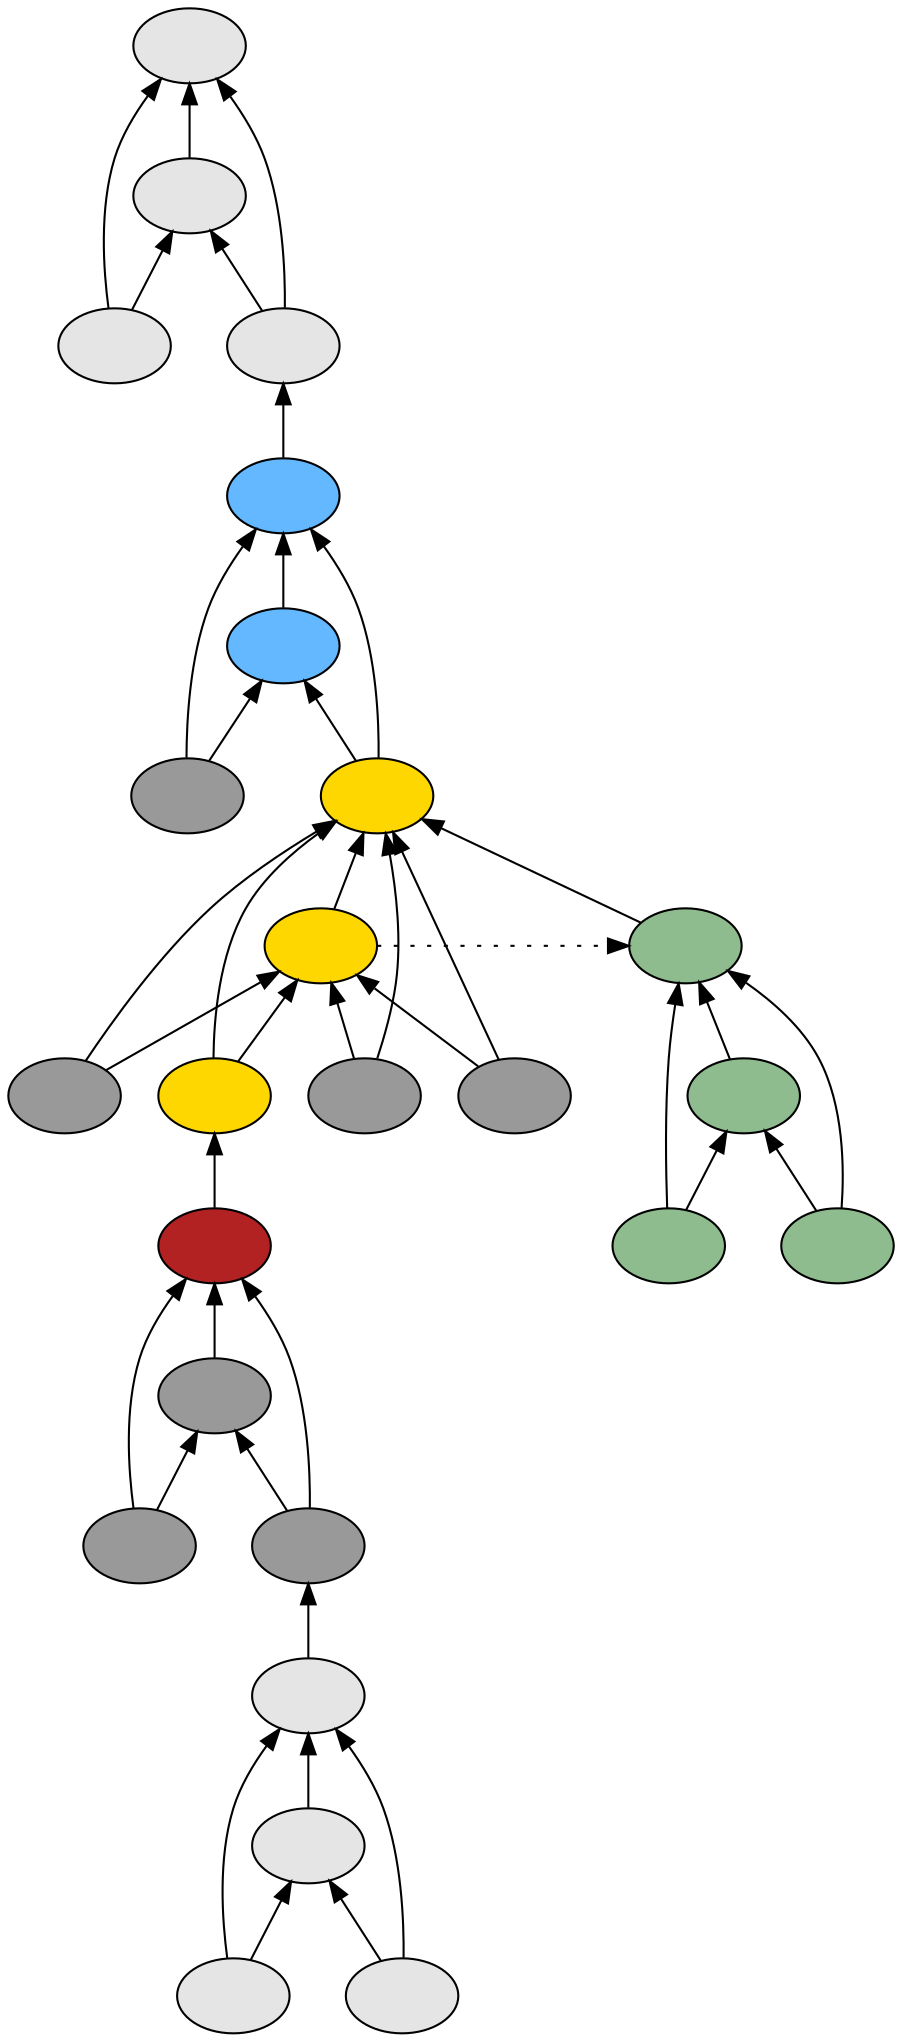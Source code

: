 digraph {
rankdir=BT
fontsize=24
subgraph clster1 {
subgraph clster2 {
"22140848"["fillcolor"="grey90" "fontsize"="24" "label"="" "shape"="ellipse" "style"="filled" ]
"26627328"["fillcolor"="grey90" "fontsize"="24" "label"="" "shape"="ellipse" "style"="filled" ]
"21285312"["fillcolor"="grey90" "fontsize"="24" "label"="" "shape"="ellipse" "style"="filled" ]
"17556832"["fillcolor"="grey90" "fontsize"="24" "label"="" "shape"="ellipse" "style"="filled" ]
}

subgraph clster3 {
"21669504"["fillcolor"="firebrick" "fontsize"="24" "label"="" "shape"="ellipse" "style"="filled" ]
"21569072"["fillcolor"="grey60" "fontsize"="24" "label"="" "shape"="ellipse" "style"="filled" ]
"19964176"["fillcolor"="grey60" "fontsize"="24" "label"="" "shape"="ellipse" "style"="filled" ]
"21594288"["fillcolor"="grey60" "fontsize"="24" "label"="" "shape"="ellipse" "style"="filled" ]
}

subgraph clster4 {
"19263232"["fillcolor"="steelblue1" "fontsize"="24" "label"="" "shape"="ellipse" "style"="filled" ]
"21253792"["fillcolor"="steelblue1" "fontsize"="24" "label"="" "shape"="ellipse" "style"="filled" ]
"20544160"["fillcolor"="grey60" "fontsize"="24" "label"="" "shape"="ellipse" "style"="filled" ]
"21008016"["fillcolor"="gold" "fontsize"="24" "label"="" "shape"="ellipse" "style"="filled" ]
"21054944"["fillcolor"="gold" "fontsize"="24" "label"="" "shape"="ellipse" "style"="filled" ]
"19161760"["fillcolor"="grey60" "fontsize"="24" "label"="" "shape"="ellipse" "style"="filled" ]
"20657840"["fillcolor"="gold" "fontsize"="24" "label"="" "shape"="ellipse" "style"="filled" ]
"19527392"["fillcolor"="grey60" "fontsize"="24" "label"="" "shape"="ellipse" "style"="filled" ]
"20003376"["fillcolor"="grey60" "fontsize"="24" "label"="" "shape"="ellipse" "style"="filled" ]
}

subgraph clster5 {
"21242832"["fillcolor"="grey90" "fontsize"="24" "label"="" "shape"="ellipse" "style"="filled" ]
"25697616"["fillcolor"="grey90" "fontsize"="24" "label"="" "shape"="ellipse" "style"="filled" ]
"19555728"["fillcolor"="grey90" "fontsize"="24" "label"="" "shape"="ellipse" "style"="filled" ]
"19730320"["fillcolor"="grey90" "fontsize"="24" "label"="" "shape"="ellipse" "style"="filled" ]
}

}

subgraph clster6 {
"19757488"["fillcolor"="darkseagreen" "fontsize"="24" "label"="" "shape"="ellipse" "style"="filled" ]
"19542832"["fillcolor"="darkseagreen" "fontsize"="24" "label"="" "shape"="ellipse" "style"="filled" ]
"19090464"["fillcolor"="darkseagreen" "fontsize"="24" "label"="" "shape"="ellipse" "style"="filled" ]
"21585232"["fillcolor"="darkseagreen" "fontsize"="24" "label"="" "shape"="ellipse" "style"="filled" ]
}

"20544160" -> "19263232"["arrowhead"="normal" "color"="black" "constraint"="true" "style"="solid" ]
"20544160" -> "21253792"["arrowhead"="normal" "color"="black" "constraint"="true" "style"="solid" ]
"21008016" -> "19263232"["arrowhead"="normal" "color"="black" "constraint"="true" "style"="solid" ]
"21008016" -> "21253792"["arrowhead"="normal" "color"="black" "constraint"="true" "style"="solid" ]
"19161760" -> "21008016"["arrowhead"="normal" "color"="black" "constraint"="true" "style"="solid" ]
"19161760" -> "21054944"["arrowhead"="normal" "color"="black" "constraint"="true" "style"="solid" ]
"20657840" -> "21008016"["arrowhead"="normal" "color"="black" "constraint"="true" "style"="solid" ]
"20657840" -> "21054944"["arrowhead"="normal" "color"="black" "constraint"="true" "style"="solid" ]
"21669504" -> "20657840"["arrowhead"="normal" "color"="black" "constraint"="true" "style"="solid" ]
"19527392" -> "21008016"["arrowhead"="normal" "color"="black" "constraint"="true" "style"="solid" ]
"19527392" -> "21054944"["arrowhead"="normal" "color"="black" "constraint"="true" "style"="solid" ]
"20003376" -> "21008016"["arrowhead"="normal" "color"="black" "constraint"="true" "style"="solid" ]
"20003376" -> "21054944"["arrowhead"="normal" "color"="black" "constraint"="true" "style"="solid" ]
"21054944" -> "21008016"["arrowhead"="normal" "color"="black" "constraint"="true" "style"="solid" ]
"19757488" -> "21008016"["arrowhead"="normal" "color"="black" "constraint"="true" "style"="solid" ]
"21054944" -> "19757488"["arrowhead"="normal" "color"="black" "constraint"="false" "style"="dotted" ]
"21253792" -> "19263232"["arrowhead"="normal" "color"="black" "constraint"="true" "style"="solid" ]
"19090464" -> "19757488"["arrowhead"="normal" "color"="black" "constraint"="true" "style"="solid" ]
"19090464" -> "19542832"["arrowhead"="normal" "color"="black" "constraint"="true" "style"="solid" ]
"21585232" -> "19757488"["arrowhead"="normal" "color"="black" "constraint"="true" "style"="solid" ]
"21585232" -> "19542832"["arrowhead"="normal" "color"="black" "constraint"="true" "style"="solid" ]
"19542832" -> "19757488"["arrowhead"="normal" "color"="black" "constraint"="true" "style"="solid" ]
"19555728" -> "21242832"["arrowhead"="normal" "color"="black" "constraint"="true" "style"="solid" ]
"19555728" -> "25697616"["arrowhead"="normal" "color"="black" "constraint"="true" "style"="solid" ]
"19730320" -> "21242832"["arrowhead"="normal" "color"="black" "constraint"="true" "style"="solid" ]
"19730320" -> "25697616"["arrowhead"="normal" "color"="black" "constraint"="true" "style"="solid" ]
"19263232" -> "19730320"["arrowhead"="normal" "color"="black" "constraint"="true" "style"="solid" ]
"25697616" -> "21242832"["arrowhead"="normal" "color"="black" "constraint"="true" "style"="solid" ]
"19964176" -> "21669504"["arrowhead"="normal" "color"="black" "constraint"="true" "style"="solid" ]
"19964176" -> "21569072"["arrowhead"="normal" "color"="black" "constraint"="true" "style"="solid" ]
"21594288" -> "21669504"["arrowhead"="normal" "color"="black" "constraint"="true" "style"="solid" ]
"21594288" -> "21569072"["arrowhead"="normal" "color"="black" "constraint"="true" "style"="solid" ]
"22140848" -> "21594288"["arrowhead"="normal" "color"="black" "constraint"="true" "style"="solid" ]
"21569072" -> "21669504"["arrowhead"="normal" "color"="black" "constraint"="true" "style"="solid" ]
"21285312" -> "22140848"["arrowhead"="normal" "color"="black" "constraint"="true" "style"="solid" ]
"21285312" -> "26627328"["arrowhead"="normal" "color"="black" "constraint"="true" "style"="solid" ]
"17556832" -> "22140848"["arrowhead"="normal" "color"="black" "constraint"="true" "style"="solid" ]
"17556832" -> "26627328"["arrowhead"="normal" "color"="black" "constraint"="true" "style"="solid" ]
"26627328" -> "22140848"["arrowhead"="normal" "color"="black" "constraint"="true" "style"="solid" ]

}